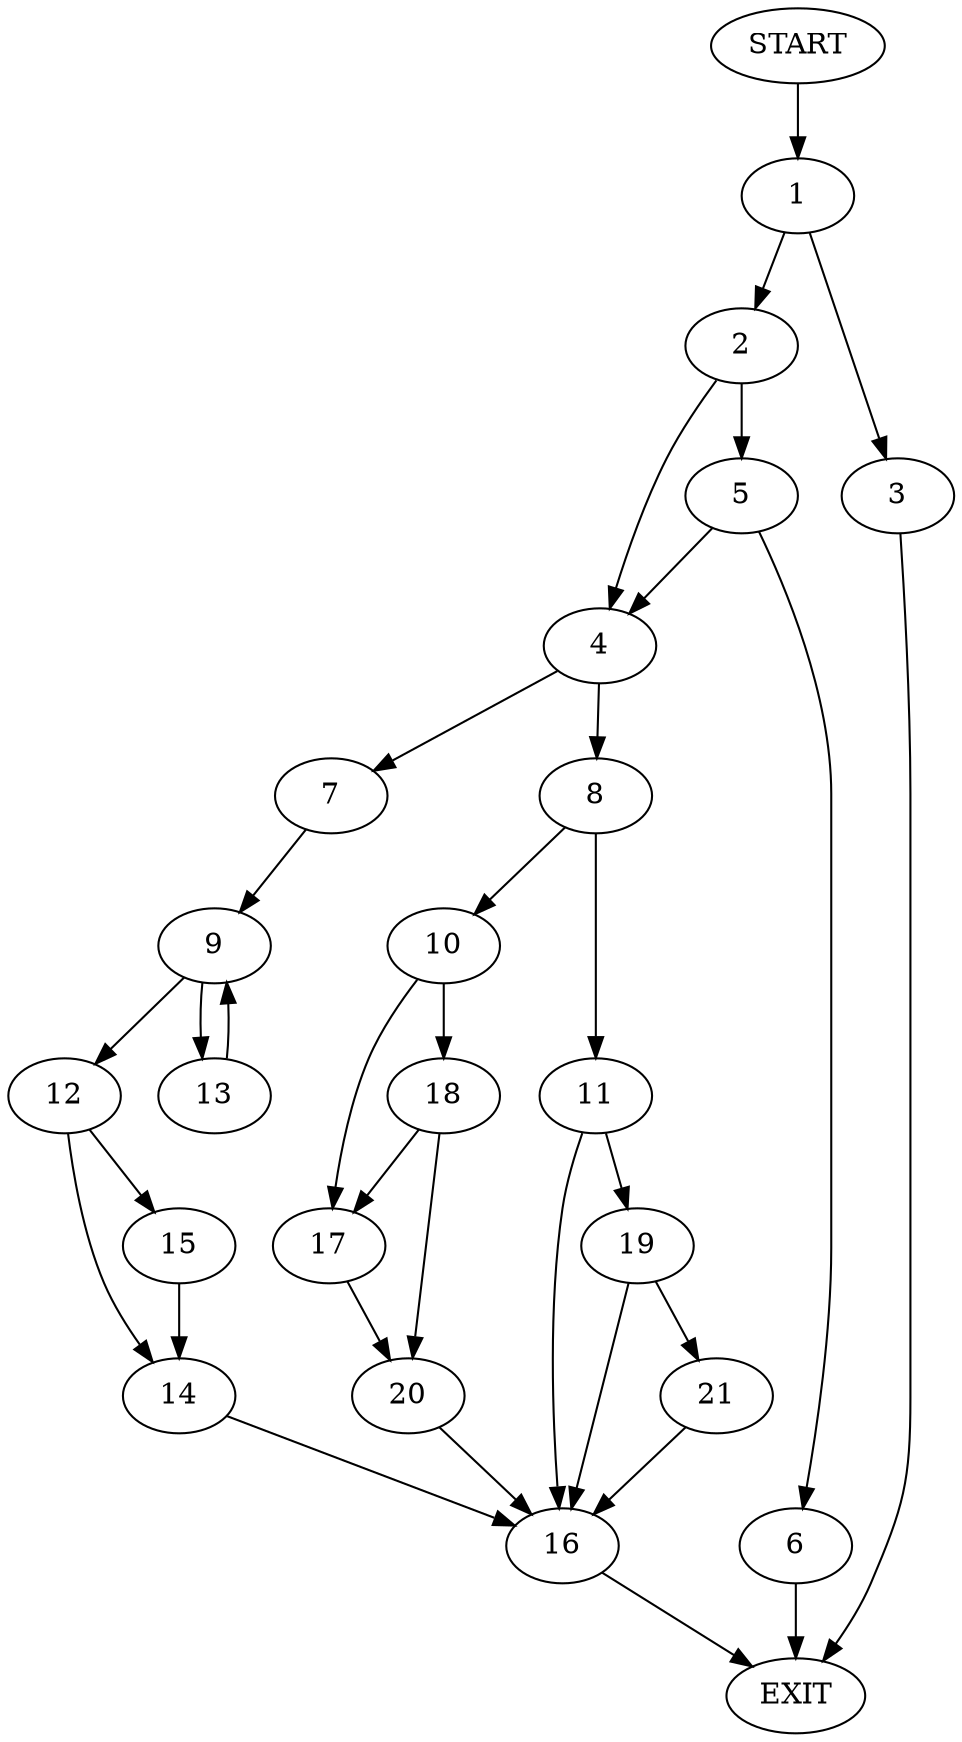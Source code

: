digraph {
0 [label="START"]
22 [label="EXIT"]
0 -> 1
1 -> 2
1 -> 3
3 -> 22
2 -> 4
2 -> 5
5 -> 4
5 -> 6
4 -> 7
4 -> 8
6 -> 22
7 -> 9
8 -> 10
8 -> 11
9 -> 12
9 -> 13
13 -> 9
12 -> 14
12 -> 15
14 -> 16
15 -> 14
16 -> 22
10 -> 17
10 -> 18
11 -> 16
11 -> 19
17 -> 20
18 -> 17
18 -> 20
20 -> 16
19 -> 21
19 -> 16
21 -> 16
}
